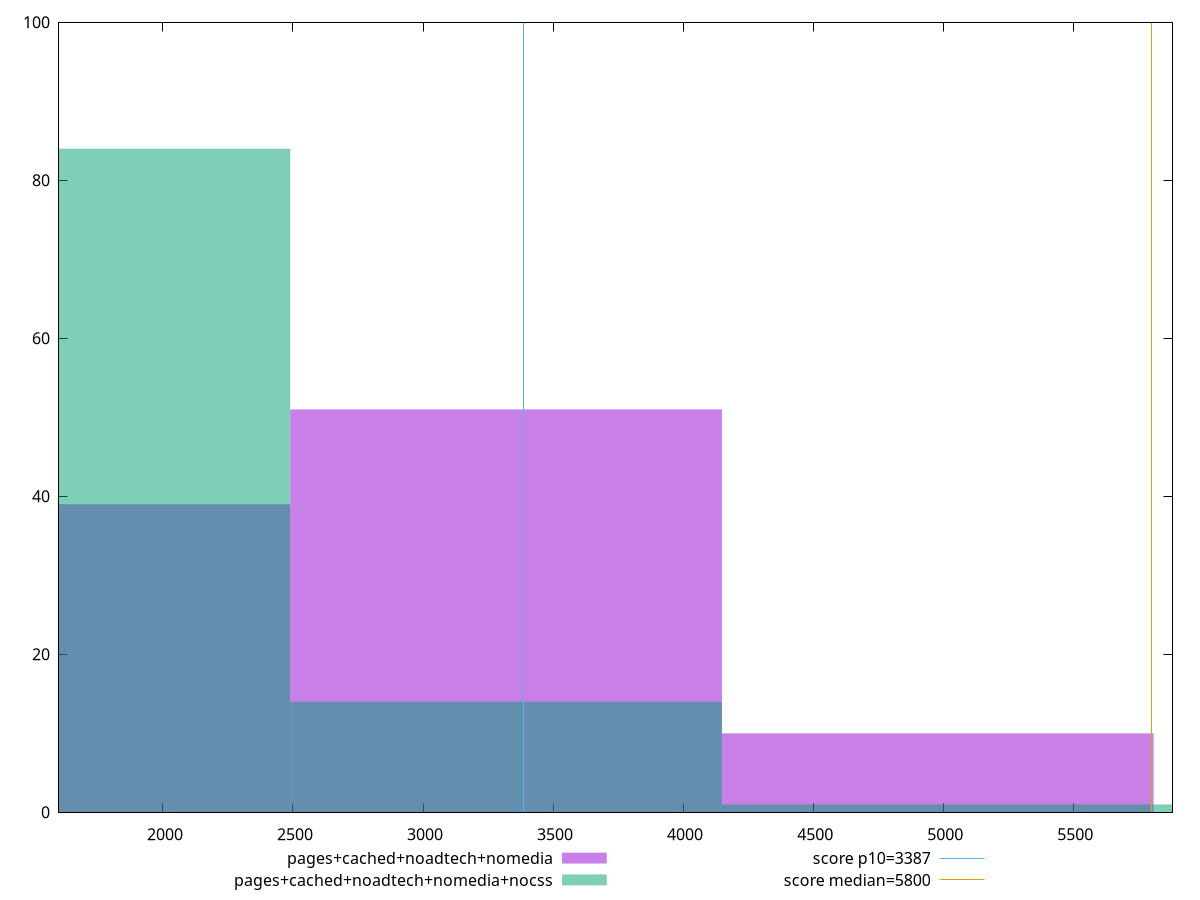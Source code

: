 reset

$pagesCachedNoadtechNomedia <<EOF
3319.4138917344308 51
1659.7069458672154 39
4979.120837601646 10
EOF

$pagesCachedNoadtechNomediaNocss <<EOF
6638.8277834688615 1
1659.7069458672154 84
3319.4138917344308 14
4979.120837601646 1
EOF

set key outside below
set boxwidth 1659.7069458672154
set xrange [1600.4009999999998:5881.739881999703]
set yrange [0:100]
set trange [0:100]
set style fill transparent solid 0.5 noborder

set parametric
set terminal svg size 640, 500 enhanced background rgb 'white'
set output "report_00015_2021-02-09T16-11-33.973Z/speed-index/comparison/histogram/3_vs_4.svg"

plot $pagesCachedNoadtechNomedia title "pages+cached+noadtech+nomedia" with boxes, \
     $pagesCachedNoadtechNomediaNocss title "pages+cached+noadtech+nomedia+nocss" with boxes, \
     3387,t title "score p10=3387", \
     5800,t title "score median=5800"

reset

